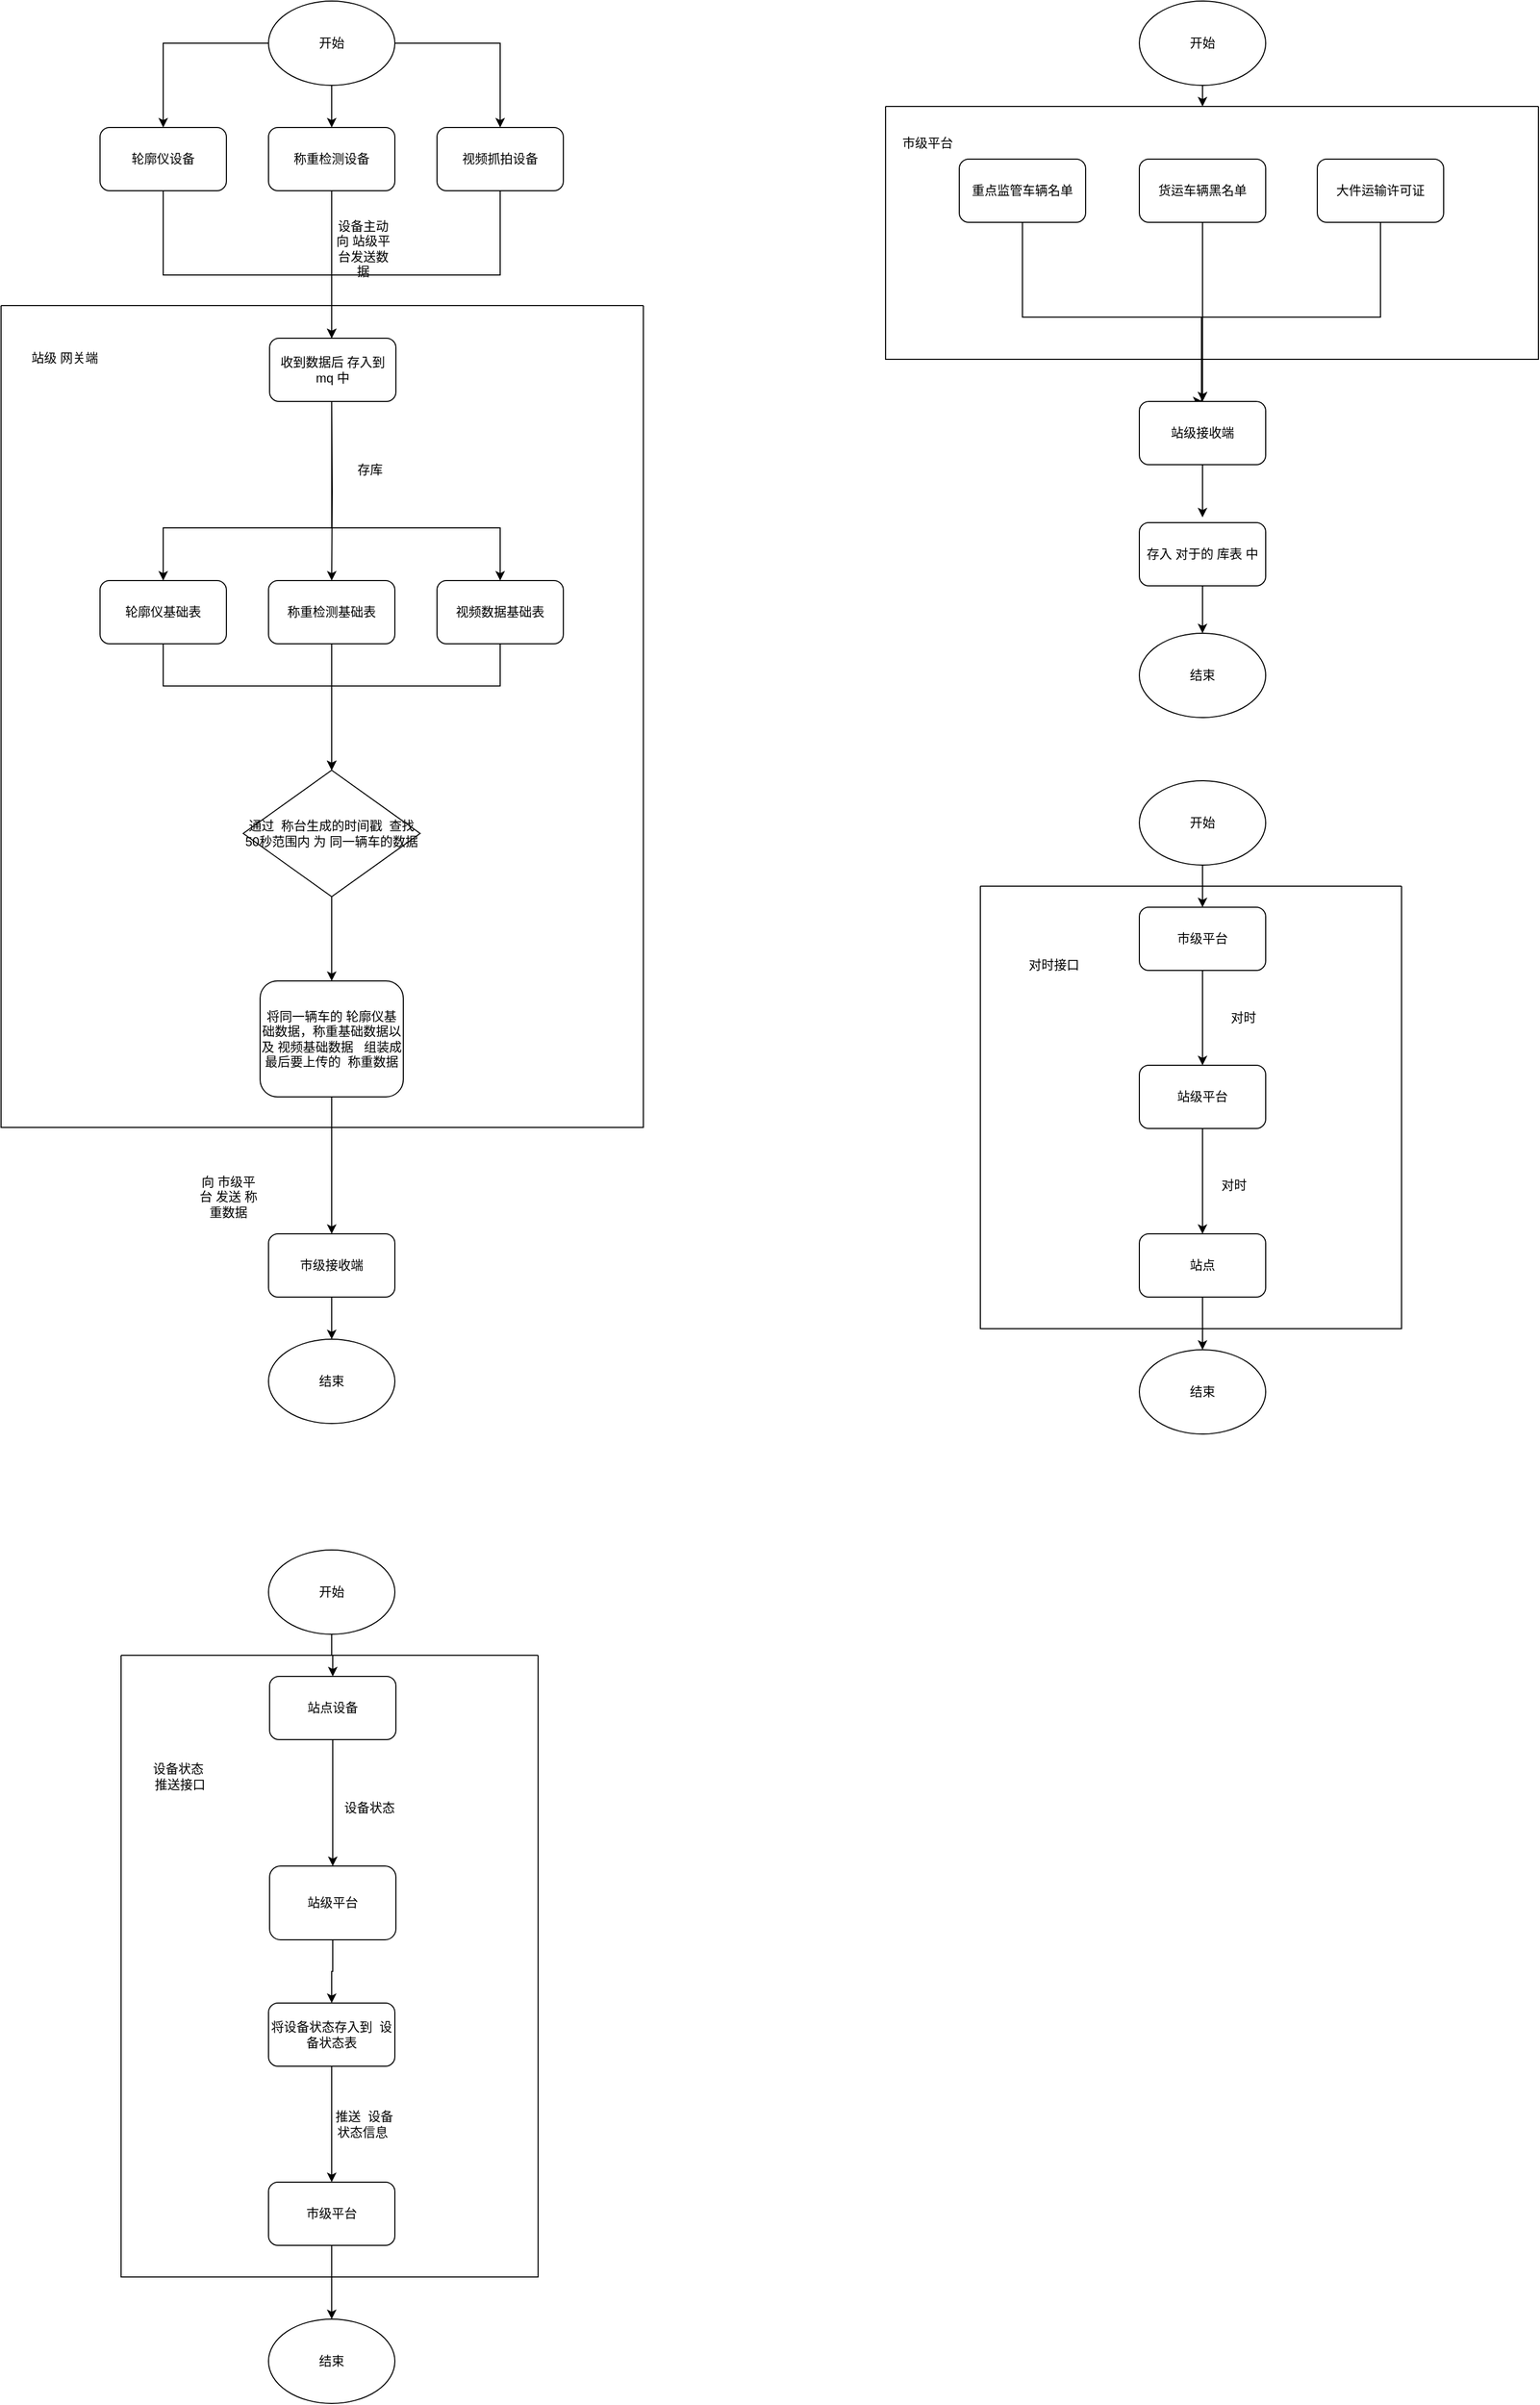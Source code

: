 <mxfile version="20.0.4" type="github">
  <diagram id="sr6oLI_N6qFDpcElS7mZ" name="第 1 页">
    <mxGraphModel dx="1093" dy="576" grid="1" gridSize="10" guides="1" tooltips="1" connect="1" arrows="1" fold="1" page="1" pageScale="1" pageWidth="827" pageHeight="1169" math="0" shadow="0">
      <root>
        <mxCell id="0" />
        <mxCell id="1" parent="0" />
        <mxCell id="WUxK8uNgRy0Xs4fthtcP-7" style="edgeStyle=orthogonalEdgeStyle;rounded=0;orthogonalLoop=1;jettySize=auto;html=1;entryX=0.5;entryY=0;entryDx=0;entryDy=0;" parent="1" source="WUxK8uNgRy0Xs4fthtcP-2" target="WUxK8uNgRy0Xs4fthtcP-4" edge="1">
          <mxGeometry relative="1" as="geometry" />
        </mxCell>
        <mxCell id="WUxK8uNgRy0Xs4fthtcP-8" style="edgeStyle=orthogonalEdgeStyle;rounded=0;orthogonalLoop=1;jettySize=auto;html=1;" parent="1" source="WUxK8uNgRy0Xs4fthtcP-2" target="WUxK8uNgRy0Xs4fthtcP-3" edge="1">
          <mxGeometry relative="1" as="geometry" />
        </mxCell>
        <mxCell id="WUxK8uNgRy0Xs4fthtcP-9" style="edgeStyle=orthogonalEdgeStyle;rounded=0;orthogonalLoop=1;jettySize=auto;html=1;" parent="1" source="WUxK8uNgRy0Xs4fthtcP-2" target="WUxK8uNgRy0Xs4fthtcP-5" edge="1">
          <mxGeometry relative="1" as="geometry" />
        </mxCell>
        <mxCell id="WUxK8uNgRy0Xs4fthtcP-2" value="开始" style="ellipse;whiteSpace=wrap;html=1;" parent="1" vertex="1">
          <mxGeometry x="354" y="30" width="120" height="80" as="geometry" />
        </mxCell>
        <mxCell id="WUxK8uNgRy0Xs4fthtcP-16" style="edgeStyle=orthogonalEdgeStyle;rounded=0;orthogonalLoop=1;jettySize=auto;html=1;entryX=0.5;entryY=0;entryDx=0;entryDy=0;" parent="1" source="WUxK8uNgRy0Xs4fthtcP-3" edge="1">
          <mxGeometry relative="1" as="geometry">
            <Array as="points">
              <mxPoint x="254" y="290" />
              <mxPoint x="414" y="290" />
            </Array>
            <mxPoint x="414" y="350" as="targetPoint" />
          </mxGeometry>
        </mxCell>
        <mxCell id="WUxK8uNgRy0Xs4fthtcP-3" value="轮廓仪设备" style="rounded=1;whiteSpace=wrap;html=1;" parent="1" vertex="1">
          <mxGeometry x="194" y="150" width="120" height="60" as="geometry" />
        </mxCell>
        <mxCell id="WUxK8uNgRy0Xs4fthtcP-4" value="称重检测设备" style="rounded=1;whiteSpace=wrap;html=1;" parent="1" vertex="1">
          <mxGeometry x="354" y="150" width="120" height="60" as="geometry" />
        </mxCell>
        <mxCell id="WUxK8uNgRy0Xs4fthtcP-18" style="edgeStyle=orthogonalEdgeStyle;rounded=0;orthogonalLoop=1;jettySize=auto;html=1;entryX=0.5;entryY=0;entryDx=0;entryDy=0;" parent="1" source="WUxK8uNgRy0Xs4fthtcP-5" edge="1">
          <mxGeometry relative="1" as="geometry">
            <Array as="points">
              <mxPoint x="574" y="290" />
              <mxPoint x="414" y="290" />
            </Array>
            <mxPoint x="414" y="350" as="targetPoint" />
          </mxGeometry>
        </mxCell>
        <mxCell id="WUxK8uNgRy0Xs4fthtcP-5" value="视频抓拍设备" style="rounded=1;whiteSpace=wrap;html=1;" parent="1" vertex="1">
          <mxGeometry x="514" y="150" width="120" height="60" as="geometry" />
        </mxCell>
        <mxCell id="WUxK8uNgRy0Xs4fthtcP-12" value="设备主动向 站级平台发送数据" style="text;html=1;strokeColor=none;fillColor=none;align=center;verticalAlign=middle;whiteSpace=wrap;rounded=0;" parent="1" vertex="1">
          <mxGeometry x="414" y="250" width="60" height="30" as="geometry" />
        </mxCell>
        <mxCell id="WUxK8uNgRy0Xs4fthtcP-26" style="edgeStyle=orthogonalEdgeStyle;rounded=0;orthogonalLoop=1;jettySize=auto;html=1;" parent="1" target="WUxK8uNgRy0Xs4fthtcP-23" edge="1">
          <mxGeometry relative="1" as="geometry">
            <Array as="points">
              <mxPoint x="414" y="530" />
              <mxPoint x="254" y="530" />
            </Array>
            <mxPoint x="414.0" y="410" as="sourcePoint" />
          </mxGeometry>
        </mxCell>
        <mxCell id="WUxK8uNgRy0Xs4fthtcP-27" style="edgeStyle=orthogonalEdgeStyle;rounded=0;orthogonalLoop=1;jettySize=auto;html=1;entryX=0.5;entryY=0;entryDx=0;entryDy=0;" parent="1" target="WUxK8uNgRy0Xs4fthtcP-24" edge="1">
          <mxGeometry relative="1" as="geometry">
            <mxPoint x="414" y="410" as="sourcePoint" />
          </mxGeometry>
        </mxCell>
        <mxCell id="WUxK8uNgRy0Xs4fthtcP-28" style="edgeStyle=orthogonalEdgeStyle;rounded=0;orthogonalLoop=1;jettySize=auto;html=1;entryX=0.5;entryY=0;entryDx=0;entryDy=0;" parent="1" target="WUxK8uNgRy0Xs4fthtcP-25" edge="1">
          <mxGeometry relative="1" as="geometry">
            <Array as="points">
              <mxPoint x="414" y="530" />
              <mxPoint x="574" y="530" />
            </Array>
            <mxPoint x="414.0" y="410" as="sourcePoint" />
          </mxGeometry>
        </mxCell>
        <mxCell id="WUxK8uNgRy0Xs4fthtcP-19" value="" style="edgeStyle=orthogonalEdgeStyle;rounded=0;orthogonalLoop=1;jettySize=auto;html=1;endArrow=none;" parent="1" source="WUxK8uNgRy0Xs4fthtcP-4" edge="1">
          <mxGeometry relative="1" as="geometry">
            <mxPoint x="414" y="350" as="targetPoint" />
            <mxPoint x="414" y="210" as="sourcePoint" />
          </mxGeometry>
        </mxCell>
        <mxCell id="ZkXHG2oN1OKVKLG2bKgE-11" style="edgeStyle=orthogonalEdgeStyle;rounded=0;orthogonalLoop=1;jettySize=auto;html=1;entryX=0.5;entryY=0;entryDx=0;entryDy=0;" edge="1" parent="1" source="WUxK8uNgRy0Xs4fthtcP-23" target="ZkXHG2oN1OKVKLG2bKgE-7">
          <mxGeometry relative="1" as="geometry">
            <Array as="points">
              <mxPoint x="254" y="680" />
              <mxPoint x="414" y="680" />
            </Array>
          </mxGeometry>
        </mxCell>
        <mxCell id="WUxK8uNgRy0Xs4fthtcP-23" value="轮廓仪基础表" style="rounded=1;whiteSpace=wrap;html=1;" parent="1" vertex="1">
          <mxGeometry x="194" y="580" width="120" height="60" as="geometry" />
        </mxCell>
        <mxCell id="ZkXHG2oN1OKVKLG2bKgE-12" style="edgeStyle=orthogonalEdgeStyle;rounded=0;orthogonalLoop=1;jettySize=auto;html=1;entryX=0.5;entryY=0;entryDx=0;entryDy=0;" edge="1" parent="1" source="WUxK8uNgRy0Xs4fthtcP-24" target="ZkXHG2oN1OKVKLG2bKgE-7">
          <mxGeometry relative="1" as="geometry" />
        </mxCell>
        <mxCell id="WUxK8uNgRy0Xs4fthtcP-24" value="称重检测基础表" style="rounded=1;whiteSpace=wrap;html=1;" parent="1" vertex="1">
          <mxGeometry x="354" y="580" width="120" height="60" as="geometry" />
        </mxCell>
        <mxCell id="ZkXHG2oN1OKVKLG2bKgE-13" style="edgeStyle=orthogonalEdgeStyle;rounded=0;orthogonalLoop=1;jettySize=auto;html=1;entryX=0.5;entryY=0;entryDx=0;entryDy=0;" edge="1" parent="1" source="WUxK8uNgRy0Xs4fthtcP-25" target="ZkXHG2oN1OKVKLG2bKgE-7">
          <mxGeometry relative="1" as="geometry">
            <Array as="points">
              <mxPoint x="574" y="680" />
              <mxPoint x="414" y="680" />
            </Array>
          </mxGeometry>
        </mxCell>
        <mxCell id="WUxK8uNgRy0Xs4fthtcP-25" value="视频数据基础表" style="rounded=1;whiteSpace=wrap;html=1;" parent="1" vertex="1">
          <mxGeometry x="514" y="580" width="120" height="60" as="geometry" />
        </mxCell>
        <mxCell id="ZkXHG2oN1OKVKLG2bKgE-15" style="edgeStyle=orthogonalEdgeStyle;rounded=0;orthogonalLoop=1;jettySize=auto;html=1;" edge="1" parent="1" source="ZkXHG2oN1OKVKLG2bKgE-1" target="ZkXHG2oN1OKVKLG2bKgE-16">
          <mxGeometry relative="1" as="geometry">
            <mxPoint x="414" y="1140" as="targetPoint" />
          </mxGeometry>
        </mxCell>
        <mxCell id="ZkXHG2oN1OKVKLG2bKgE-1" value="将同一辆车的 轮廓仪基础数据，称重基础数据以及 视频基础数据&amp;nbsp; &amp;nbsp;组装成最后要上传的&amp;nbsp; 称重数据" style="rounded=1;whiteSpace=wrap;html=1;" vertex="1" parent="1">
          <mxGeometry x="346" y="960" width="136" height="110" as="geometry" />
        </mxCell>
        <mxCell id="ZkXHG2oN1OKVKLG2bKgE-14" style="edgeStyle=orthogonalEdgeStyle;rounded=0;orthogonalLoop=1;jettySize=auto;html=1;entryX=0.5;entryY=0;entryDx=0;entryDy=0;" edge="1" parent="1" source="ZkXHG2oN1OKVKLG2bKgE-7" target="ZkXHG2oN1OKVKLG2bKgE-1">
          <mxGeometry relative="1" as="geometry" />
        </mxCell>
        <mxCell id="ZkXHG2oN1OKVKLG2bKgE-7" value="通过&amp;nbsp; 称台生成的时间戳&amp;nbsp; 查找50秒范围内 为 同一辆车的数据" style="rhombus;whiteSpace=wrap;html=1;" vertex="1" parent="1">
          <mxGeometry x="330" y="760" width="168" height="120" as="geometry" />
        </mxCell>
        <mxCell id="ZkXHG2oN1OKVKLG2bKgE-17" style="edgeStyle=orthogonalEdgeStyle;rounded=0;orthogonalLoop=1;jettySize=auto;html=1;" edge="1" parent="1" source="ZkXHG2oN1OKVKLG2bKgE-16" target="ZkXHG2oN1OKVKLG2bKgE-18">
          <mxGeometry relative="1" as="geometry">
            <mxPoint x="414" y="1250" as="targetPoint" />
          </mxGeometry>
        </mxCell>
        <mxCell id="ZkXHG2oN1OKVKLG2bKgE-16" value="市级接收端" style="rounded=1;whiteSpace=wrap;html=1;" vertex="1" parent="1">
          <mxGeometry x="354" y="1200" width="120" height="60" as="geometry" />
        </mxCell>
        <mxCell id="ZkXHG2oN1OKVKLG2bKgE-18" value="结束" style="ellipse;whiteSpace=wrap;html=1;" vertex="1" parent="1">
          <mxGeometry x="354" y="1300" width="120" height="80" as="geometry" />
        </mxCell>
        <mxCell id="ZkXHG2oN1OKVKLG2bKgE-19" value="向 市级平台 发送 称重数据" style="text;html=1;strokeColor=none;fillColor=none;align=center;verticalAlign=middle;whiteSpace=wrap;rounded=0;" vertex="1" parent="1">
          <mxGeometry x="286" y="1150" width="60" height="30" as="geometry" />
        </mxCell>
        <mxCell id="ZkXHG2oN1OKVKLG2bKgE-24" value="" style="swimlane;startSize=0;" vertex="1" parent="1">
          <mxGeometry x="100" y="319" width="610" height="780" as="geometry">
            <mxRectangle x="100" y="320" width="50" height="40" as="alternateBounds" />
          </mxGeometry>
        </mxCell>
        <mxCell id="ZkXHG2oN1OKVKLG2bKgE-25" value="&lt;span style=&quot;&quot;&gt;站级 网关端&lt;/span&gt;" style="text;html=1;align=center;verticalAlign=middle;resizable=0;points=[];autosize=1;strokeColor=none;fillColor=none;" vertex="1" parent="ZkXHG2oN1OKVKLG2bKgE-24">
          <mxGeometry x="15" y="35" width="90" height="30" as="geometry" />
        </mxCell>
        <mxCell id="WUxK8uNgRy0Xs4fthtcP-29" value="存库" style="text;html=1;align=center;verticalAlign=middle;resizable=0;points=[];autosize=1;strokeColor=none;fillColor=none;" parent="ZkXHG2oN1OKVKLG2bKgE-24" vertex="1">
          <mxGeometry x="325" y="141" width="50" height="30" as="geometry" />
        </mxCell>
        <mxCell id="ZkXHG2oN1OKVKLG2bKgE-79" value="收到数据后 存入到 mq 中" style="rounded=1;whiteSpace=wrap;html=1;" vertex="1" parent="ZkXHG2oN1OKVKLG2bKgE-24">
          <mxGeometry x="255" y="31" width="120" height="60" as="geometry" />
        </mxCell>
        <mxCell id="ZkXHG2oN1OKVKLG2bKgE-43" style="edgeStyle=orthogonalEdgeStyle;rounded=0;orthogonalLoop=1;jettySize=auto;html=1;entryX=0.485;entryY=0;entryDx=0;entryDy=0;entryPerimeter=0;" edge="1" parent="1" source="ZkXHG2oN1OKVKLG2bKgE-27" target="ZkXHG2oN1OKVKLG2bKgE-34">
          <mxGeometry relative="1" as="geometry" />
        </mxCell>
        <mxCell id="ZkXHG2oN1OKVKLG2bKgE-27" value="开始" style="ellipse;whiteSpace=wrap;html=1;" vertex="1" parent="1">
          <mxGeometry x="1181" y="30" width="120" height="80" as="geometry" />
        </mxCell>
        <mxCell id="ZkXHG2oN1OKVKLG2bKgE-37" style="edgeStyle=orthogonalEdgeStyle;rounded=0;orthogonalLoop=1;jettySize=auto;html=1;" edge="1" parent="1" source="ZkXHG2oN1OKVKLG2bKgE-31" target="ZkXHG2oN1OKVKLG2bKgE-36">
          <mxGeometry relative="1" as="geometry">
            <Array as="points">
              <mxPoint x="1070" y="330" />
              <mxPoint x="1241" y="330" />
            </Array>
          </mxGeometry>
        </mxCell>
        <mxCell id="ZkXHG2oN1OKVKLG2bKgE-31" value="重点监管车辆名单" style="rounded=1;whiteSpace=wrap;html=1;" vertex="1" parent="1">
          <mxGeometry x="1010" y="180" width="120" height="60" as="geometry" />
        </mxCell>
        <mxCell id="ZkXHG2oN1OKVKLG2bKgE-38" style="edgeStyle=orthogonalEdgeStyle;rounded=0;orthogonalLoop=1;jettySize=auto;html=1;entryX=0.5;entryY=0;entryDx=0;entryDy=0;" edge="1" parent="1" source="ZkXHG2oN1OKVKLG2bKgE-32" target="ZkXHG2oN1OKVKLG2bKgE-36">
          <mxGeometry relative="1" as="geometry">
            <mxPoint x="1241" y="410" as="targetPoint" />
          </mxGeometry>
        </mxCell>
        <mxCell id="ZkXHG2oN1OKVKLG2bKgE-32" value="货运车辆黑名单" style="rounded=1;whiteSpace=wrap;html=1;" vertex="1" parent="1">
          <mxGeometry x="1181" y="180" width="120" height="60" as="geometry" />
        </mxCell>
        <mxCell id="ZkXHG2oN1OKVKLG2bKgE-39" style="edgeStyle=orthogonalEdgeStyle;rounded=0;orthogonalLoop=1;jettySize=auto;html=1;entryX=0.5;entryY=0;entryDx=0;entryDy=0;" edge="1" parent="1" source="ZkXHG2oN1OKVKLG2bKgE-33" target="ZkXHG2oN1OKVKLG2bKgE-36">
          <mxGeometry relative="1" as="geometry">
            <Array as="points">
              <mxPoint x="1410" y="330" />
              <mxPoint x="1240" y="330" />
            </Array>
          </mxGeometry>
        </mxCell>
        <mxCell id="ZkXHG2oN1OKVKLG2bKgE-33" value="大件运输许可证" style="rounded=1;whiteSpace=wrap;html=1;" vertex="1" parent="1">
          <mxGeometry x="1350" y="180" width="120" height="60" as="geometry" />
        </mxCell>
        <mxCell id="ZkXHG2oN1OKVKLG2bKgE-34" value="" style="swimlane;startSize=0;" vertex="1" parent="1">
          <mxGeometry x="940" y="130" width="620" height="240" as="geometry" />
        </mxCell>
        <mxCell id="ZkXHG2oN1OKVKLG2bKgE-35" value="市级平台" style="text;html=1;strokeColor=none;fillColor=none;align=center;verticalAlign=middle;whiteSpace=wrap;rounded=0;" vertex="1" parent="ZkXHG2oN1OKVKLG2bKgE-34">
          <mxGeometry x="10" y="20" width="60" height="30" as="geometry" />
        </mxCell>
        <mxCell id="ZkXHG2oN1OKVKLG2bKgE-83" style="edgeStyle=orthogonalEdgeStyle;rounded=0;orthogonalLoop=1;jettySize=auto;html=1;" edge="1" parent="1" source="ZkXHG2oN1OKVKLG2bKgE-36">
          <mxGeometry relative="1" as="geometry">
            <mxPoint x="1241" y="520" as="targetPoint" />
          </mxGeometry>
        </mxCell>
        <mxCell id="ZkXHG2oN1OKVKLG2bKgE-36" value="站级接收端" style="rounded=1;whiteSpace=wrap;html=1;" vertex="1" parent="1">
          <mxGeometry x="1181" y="410" width="120" height="60" as="geometry" />
        </mxCell>
        <mxCell id="ZkXHG2oN1OKVKLG2bKgE-40" value="结束" style="ellipse;whiteSpace=wrap;html=1;" vertex="1" parent="1">
          <mxGeometry x="1181" y="630" width="120" height="80" as="geometry" />
        </mxCell>
        <mxCell id="ZkXHG2oN1OKVKLG2bKgE-56" style="edgeStyle=orthogonalEdgeStyle;rounded=0;orthogonalLoop=1;jettySize=auto;html=1;" edge="1" parent="1" source="ZkXHG2oN1OKVKLG2bKgE-44" target="ZkXHG2oN1OKVKLG2bKgE-45">
          <mxGeometry relative="1" as="geometry" />
        </mxCell>
        <mxCell id="ZkXHG2oN1OKVKLG2bKgE-44" value="开始" style="ellipse;whiteSpace=wrap;html=1;" vertex="1" parent="1">
          <mxGeometry x="1181" y="770" width="120" height="80" as="geometry" />
        </mxCell>
        <mxCell id="ZkXHG2oN1OKVKLG2bKgE-50" style="edgeStyle=orthogonalEdgeStyle;rounded=0;orthogonalLoop=1;jettySize=auto;html=1;entryX=0.5;entryY=0;entryDx=0;entryDy=0;" edge="1" parent="1" source="ZkXHG2oN1OKVKLG2bKgE-45" target="ZkXHG2oN1OKVKLG2bKgE-46">
          <mxGeometry relative="1" as="geometry" />
        </mxCell>
        <mxCell id="ZkXHG2oN1OKVKLG2bKgE-45" value="市级平台" style="rounded=1;whiteSpace=wrap;html=1;" vertex="1" parent="1">
          <mxGeometry x="1181" y="890" width="120" height="60" as="geometry" />
        </mxCell>
        <mxCell id="ZkXHG2oN1OKVKLG2bKgE-53" style="edgeStyle=orthogonalEdgeStyle;rounded=0;orthogonalLoop=1;jettySize=auto;html=1;entryX=0.5;entryY=0;entryDx=0;entryDy=0;" edge="1" parent="1" source="ZkXHG2oN1OKVKLG2bKgE-46" target="ZkXHG2oN1OKVKLG2bKgE-48">
          <mxGeometry relative="1" as="geometry" />
        </mxCell>
        <mxCell id="ZkXHG2oN1OKVKLG2bKgE-46" value="站级平台" style="rounded=1;whiteSpace=wrap;html=1;" vertex="1" parent="1">
          <mxGeometry x="1181" y="1040" width="120" height="60" as="geometry" />
        </mxCell>
        <mxCell id="ZkXHG2oN1OKVKLG2bKgE-57" style="edgeStyle=orthogonalEdgeStyle;rounded=0;orthogonalLoop=1;jettySize=auto;html=1;entryX=0.5;entryY=0;entryDx=0;entryDy=0;" edge="1" parent="1" source="ZkXHG2oN1OKVKLG2bKgE-48" target="ZkXHG2oN1OKVKLG2bKgE-49">
          <mxGeometry relative="1" as="geometry" />
        </mxCell>
        <mxCell id="ZkXHG2oN1OKVKLG2bKgE-48" value="站点" style="rounded=1;whiteSpace=wrap;html=1;" vertex="1" parent="1">
          <mxGeometry x="1181" y="1200" width="120" height="60" as="geometry" />
        </mxCell>
        <mxCell id="ZkXHG2oN1OKVKLG2bKgE-49" value="结束" style="ellipse;whiteSpace=wrap;html=1;" vertex="1" parent="1">
          <mxGeometry x="1181" y="1310" width="120" height="80" as="geometry" />
        </mxCell>
        <mxCell id="ZkXHG2oN1OKVKLG2bKgE-51" value="对时" style="text;html=1;strokeColor=none;fillColor=none;align=center;verticalAlign=middle;whiteSpace=wrap;rounded=0;" vertex="1" parent="1">
          <mxGeometry x="1250" y="980" width="60" height="30" as="geometry" />
        </mxCell>
        <mxCell id="ZkXHG2oN1OKVKLG2bKgE-55" value="对时" style="text;html=1;strokeColor=none;fillColor=none;align=center;verticalAlign=middle;whiteSpace=wrap;rounded=0;" vertex="1" parent="1">
          <mxGeometry x="1241" y="1139" width="60" height="30" as="geometry" />
        </mxCell>
        <mxCell id="ZkXHG2oN1OKVKLG2bKgE-60" style="edgeStyle=orthogonalEdgeStyle;rounded=0;orthogonalLoop=1;jettySize=auto;html=1;entryX=0.5;entryY=0;entryDx=0;entryDy=0;" edge="1" parent="1" source="ZkXHG2oN1OKVKLG2bKgE-58" target="ZkXHG2oN1OKVKLG2bKgE-59">
          <mxGeometry relative="1" as="geometry" />
        </mxCell>
        <mxCell id="ZkXHG2oN1OKVKLG2bKgE-58" value="开始" style="ellipse;whiteSpace=wrap;html=1;" vertex="1" parent="1">
          <mxGeometry x="354" y="1500" width="120" height="80" as="geometry" />
        </mxCell>
        <mxCell id="ZkXHG2oN1OKVKLG2bKgE-68" style="edgeStyle=orthogonalEdgeStyle;rounded=0;orthogonalLoop=1;jettySize=auto;html=1;" edge="1" parent="1" source="ZkXHG2oN1OKVKLG2bKgE-59" target="ZkXHG2oN1OKVKLG2bKgE-64">
          <mxGeometry relative="1" as="geometry" />
        </mxCell>
        <mxCell id="ZkXHG2oN1OKVKLG2bKgE-59" value="站点设备" style="rounded=1;whiteSpace=wrap;html=1;" vertex="1" parent="1">
          <mxGeometry x="355" y="1620" width="120" height="60" as="geometry" />
        </mxCell>
        <mxCell id="ZkXHG2oN1OKVKLG2bKgE-71" style="edgeStyle=orthogonalEdgeStyle;rounded=0;orthogonalLoop=1;jettySize=auto;html=1;" edge="1" parent="1" source="ZkXHG2oN1OKVKLG2bKgE-64" target="ZkXHG2oN1OKVKLG2bKgE-70">
          <mxGeometry relative="1" as="geometry" />
        </mxCell>
        <mxCell id="ZkXHG2oN1OKVKLG2bKgE-64" value="站级平台" style="rounded=1;whiteSpace=wrap;html=1;" vertex="1" parent="1">
          <mxGeometry x="355" y="1800" width="120" height="70" as="geometry" />
        </mxCell>
        <mxCell id="ZkXHG2oN1OKVKLG2bKgE-69" value="设备状态" style="text;html=1;strokeColor=none;fillColor=none;align=center;verticalAlign=middle;whiteSpace=wrap;rounded=0;" vertex="1" parent="1">
          <mxGeometry x="420" y="1730" width="60" height="30" as="geometry" />
        </mxCell>
        <mxCell id="ZkXHG2oN1OKVKLG2bKgE-73" style="edgeStyle=orthogonalEdgeStyle;rounded=0;orthogonalLoop=1;jettySize=auto;html=1;entryX=0.5;entryY=0;entryDx=0;entryDy=0;" edge="1" parent="1" source="ZkXHG2oN1OKVKLG2bKgE-70" target="ZkXHG2oN1OKVKLG2bKgE-72">
          <mxGeometry relative="1" as="geometry" />
        </mxCell>
        <mxCell id="ZkXHG2oN1OKVKLG2bKgE-70" value="将设备状态存入到&amp;nbsp; 设备状态表" style="rounded=1;whiteSpace=wrap;html=1;" vertex="1" parent="1">
          <mxGeometry x="354" y="1930" width="120" height="60" as="geometry" />
        </mxCell>
        <mxCell id="ZkXHG2oN1OKVKLG2bKgE-77" style="edgeStyle=orthogonalEdgeStyle;rounded=0;orthogonalLoop=1;jettySize=auto;html=1;" edge="1" parent="1" source="ZkXHG2oN1OKVKLG2bKgE-72" target="ZkXHG2oN1OKVKLG2bKgE-78">
          <mxGeometry relative="1" as="geometry">
            <mxPoint x="414" y="2230" as="targetPoint" />
          </mxGeometry>
        </mxCell>
        <mxCell id="ZkXHG2oN1OKVKLG2bKgE-72" value="市级平台" style="rounded=1;whiteSpace=wrap;html=1;" vertex="1" parent="1">
          <mxGeometry x="354" y="2100" width="120" height="60" as="geometry" />
        </mxCell>
        <mxCell id="ZkXHG2oN1OKVKLG2bKgE-74" value="推送&amp;nbsp; 设备状态信息&amp;nbsp;" style="text;html=1;strokeColor=none;fillColor=none;align=center;verticalAlign=middle;whiteSpace=wrap;rounded=0;" vertex="1" parent="1">
          <mxGeometry x="415" y="2030" width="60" height="30" as="geometry" />
        </mxCell>
        <mxCell id="ZkXHG2oN1OKVKLG2bKgE-75" value="" style="swimlane;startSize=0;" vertex="1" parent="1">
          <mxGeometry x="214" y="1600" width="396" height="590" as="geometry" />
        </mxCell>
        <mxCell id="ZkXHG2oN1OKVKLG2bKgE-76" value="设备状态&amp;nbsp; 推送接口" style="text;html=1;strokeColor=none;fillColor=none;align=center;verticalAlign=middle;whiteSpace=wrap;rounded=0;" vertex="1" parent="ZkXHG2oN1OKVKLG2bKgE-75">
          <mxGeometry x="26" y="100" width="60" height="30" as="geometry" />
        </mxCell>
        <mxCell id="ZkXHG2oN1OKVKLG2bKgE-78" value="结束" style="ellipse;whiteSpace=wrap;html=1;" vertex="1" parent="1">
          <mxGeometry x="354" y="2230" width="120" height="80" as="geometry" />
        </mxCell>
        <mxCell id="ZkXHG2oN1OKVKLG2bKgE-80" value="" style="swimlane;startSize=0;" vertex="1" parent="1">
          <mxGeometry x="1030" y="870" width="400" height="420" as="geometry" />
        </mxCell>
        <mxCell id="ZkXHG2oN1OKVKLG2bKgE-81" value="对时接口" style="text;html=1;strokeColor=none;fillColor=none;align=center;verticalAlign=middle;whiteSpace=wrap;rounded=0;" vertex="1" parent="ZkXHG2oN1OKVKLG2bKgE-80">
          <mxGeometry x="40" y="60" width="60" height="30" as="geometry" />
        </mxCell>
        <mxCell id="ZkXHG2oN1OKVKLG2bKgE-84" style="edgeStyle=orthogonalEdgeStyle;rounded=0;orthogonalLoop=1;jettySize=auto;html=1;entryX=0.5;entryY=0;entryDx=0;entryDy=0;" edge="1" parent="1" source="ZkXHG2oN1OKVKLG2bKgE-82" target="ZkXHG2oN1OKVKLG2bKgE-40">
          <mxGeometry relative="1" as="geometry" />
        </mxCell>
        <mxCell id="ZkXHG2oN1OKVKLG2bKgE-82" value="存入 对于的 库表 中" style="rounded=1;whiteSpace=wrap;html=1;" vertex="1" parent="1">
          <mxGeometry x="1181" y="525" width="120" height="60" as="geometry" />
        </mxCell>
      </root>
    </mxGraphModel>
  </diagram>
</mxfile>
